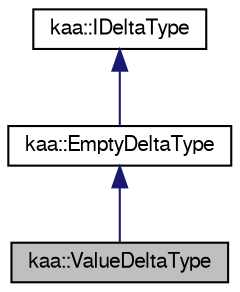 digraph "kaa::ValueDeltaType"
{
  bgcolor="transparent";
  edge [fontname="FreeSans",fontsize="10",labelfontname="FreeSans",labelfontsize="10"];
  node [fontname="FreeSans",fontsize="10",shape=record];
  Node1 [label="kaa::ValueDeltaType",height=0.2,width=0.4,color="black", fillcolor="grey75", style="filled" fontcolor="black"];
  Node2 -> Node1 [dir="back",color="midnightblue",fontsize="10",style="solid",fontname="FreeSans"];
  Node2 [label="kaa::EmptyDeltaType",height=0.2,width=0.4,color="black",URL="$classkaa_1_1EmptyDeltaType.html"];
  Node3 -> Node2 [dir="back",color="midnightblue",fontsize="10",style="solid",fontname="FreeSans"];
  Node3 [label="kaa::IDeltaType",height=0.2,width=0.4,color="black",URL="$classkaa_1_1IDeltaType.html"];
}
